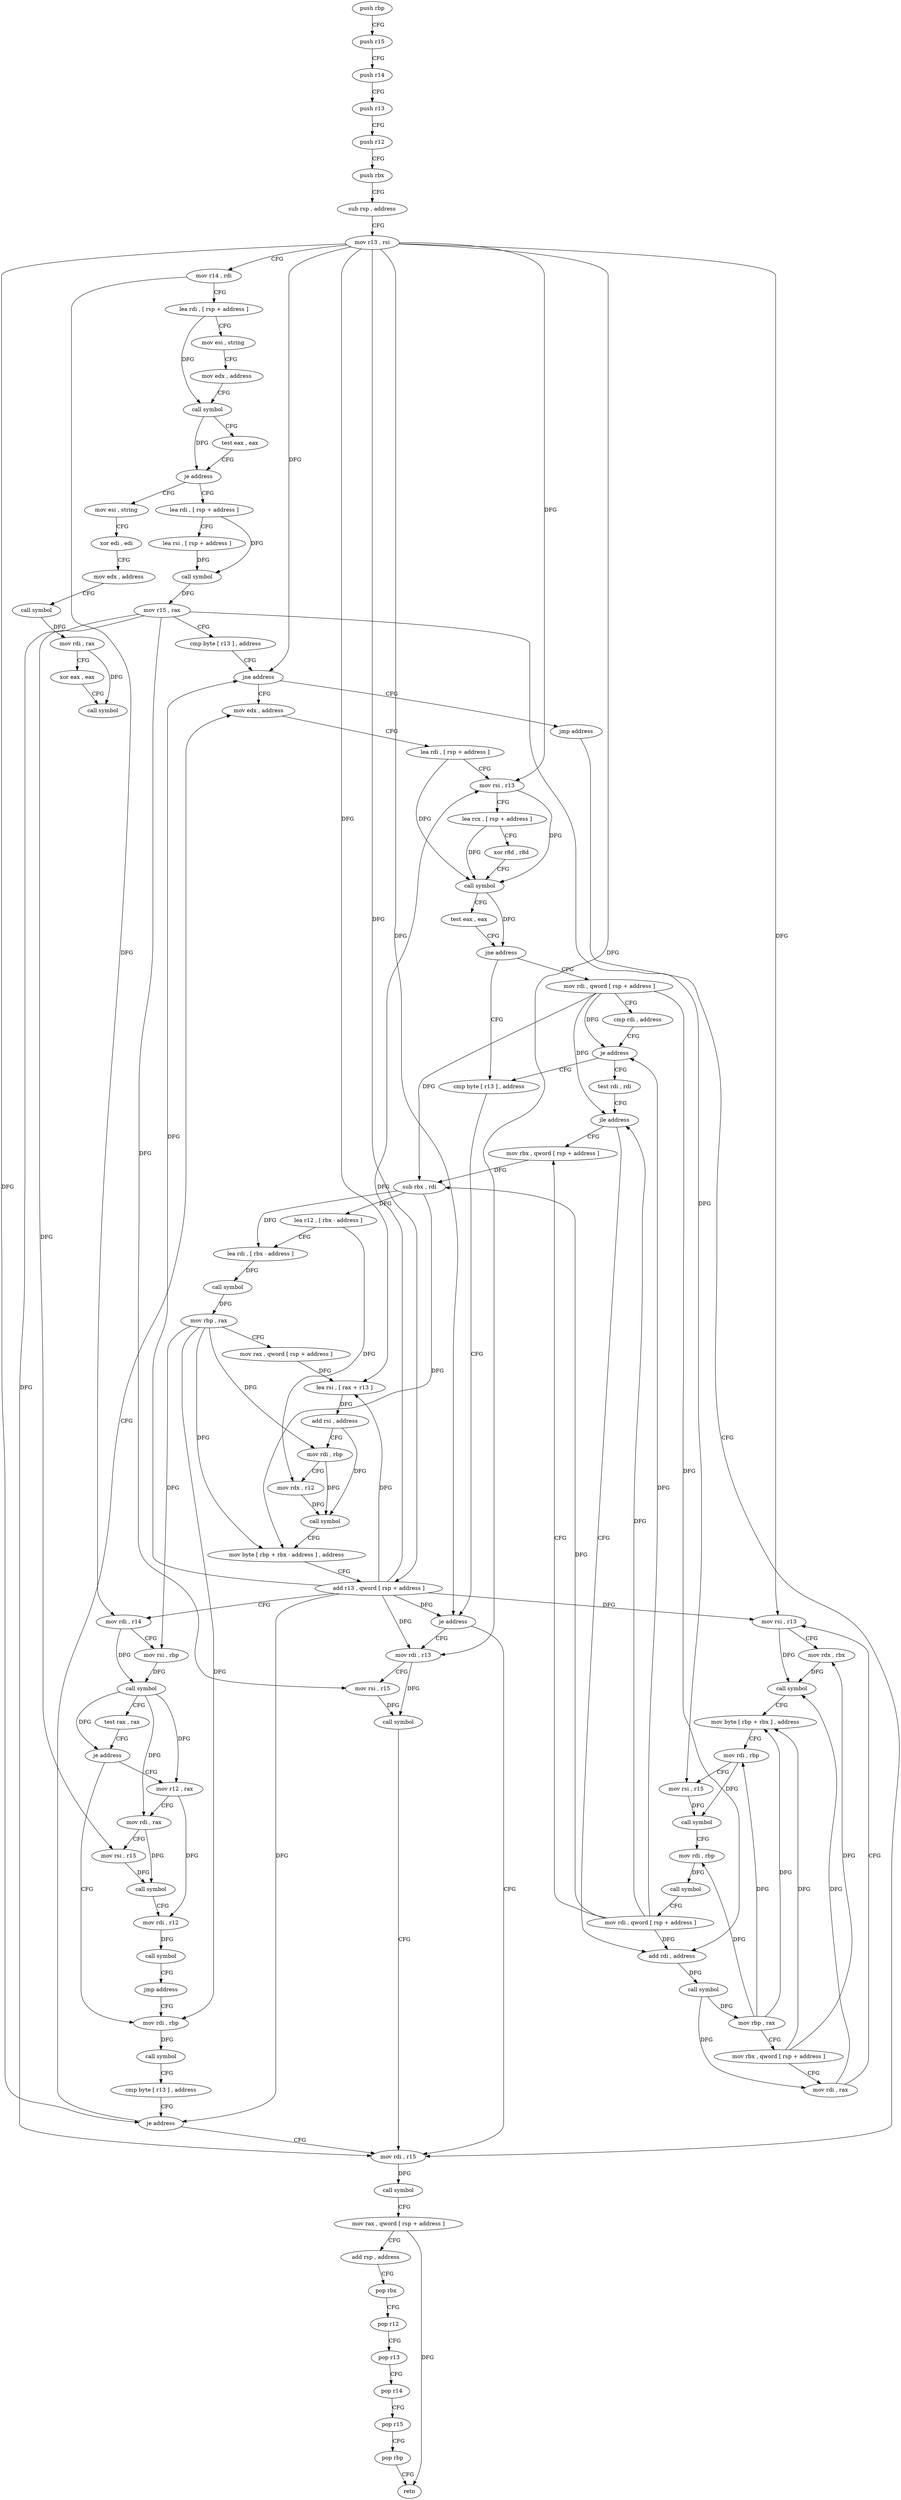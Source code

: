 digraph "func" {
"4214928" [label = "push rbp" ]
"4214929" [label = "push r15" ]
"4214931" [label = "push r14" ]
"4214933" [label = "push r13" ]
"4214935" [label = "push r12" ]
"4214937" [label = "push rbx" ]
"4214938" [label = "sub rsp , address" ]
"4214942" [label = "mov r13 , rsi" ]
"4214945" [label = "mov r14 , rdi" ]
"4214948" [label = "lea rdi , [ rsp + address ]" ]
"4214953" [label = "mov esi , string" ]
"4214958" [label = "mov edx , address" ]
"4214963" [label = "call symbol" ]
"4214968" [label = "test eax , eax" ]
"4214970" [label = "je address" ]
"4214999" [label = "lea rdi , [ rsp + address ]" ]
"4214972" [label = "mov esi , string" ]
"4215004" [label = "lea rsi , [ rsp + address ]" ]
"4215009" [label = "call symbol" ]
"4215014" [label = "mov r15 , rax" ]
"4215017" [label = "cmp byte [ r13 ] , address" ]
"4215022" [label = "jne address" ]
"4215059" [label = "mov edx , address" ]
"4215024" [label = "jmp address" ]
"4214977" [label = "xor edi , edi" ]
"4214979" [label = "mov edx , address" ]
"4214984" [label = "call symbol" ]
"4214989" [label = "mov rdi , rax" ]
"4214992" [label = "xor eax , eax" ]
"4214994" [label = "call symbol" ]
"4215064" [label = "lea rdi , [ rsp + address ]" ]
"4215069" [label = "mov rsi , r13" ]
"4215072" [label = "lea rcx , [ rsp + address ]" ]
"4215077" [label = "xor r8d , r8d" ]
"4215080" [label = "call symbol" ]
"4215085" [label = "test eax , eax" ]
"4215087" [label = "jne address" ]
"4215278" [label = "cmp byte [ r13 ] , address" ]
"4215093" [label = "mov rdi , qword [ rsp + address ]" ]
"4215296" [label = "mov rdi , r15" ]
"4215283" [label = "je address" ]
"4215285" [label = "mov rdi , r13" ]
"4215098" [label = "cmp rdi , address" ]
"4215102" [label = "je address" ]
"4215108" [label = "test rdi , rdi" ]
"4215299" [label = "call symbol" ]
"4215304" [label = "mov rax , qword [ rsp + address ]" ]
"4215309" [label = "add rsp , address" ]
"4215313" [label = "pop rbx" ]
"4215314" [label = "pop r12" ]
"4215316" [label = "pop r13" ]
"4215318" [label = "pop r14" ]
"4215320" [label = "pop r15" ]
"4215322" [label = "pop rbp" ]
"4215323" [label = "retn" ]
"4215288" [label = "mov rsi , r15" ]
"4215291" [label = "call symbol" ]
"4215111" [label = "jle address" ]
"4215173" [label = "mov rbx , qword [ rsp + address ]" ]
"4215113" [label = "add rdi , address" ]
"4215178" [label = "sub rbx , rdi" ]
"4215181" [label = "lea r12 , [ rbx - address ]" ]
"4215185" [label = "lea rdi , [ rbx - address ]" ]
"4215189" [label = "call symbol" ]
"4215194" [label = "mov rbp , rax" ]
"4215197" [label = "mov rax , qword [ rsp + address ]" ]
"4215202" [label = "lea rsi , [ rax + r13 ]" ]
"4215206" [label = "add rsi , address" ]
"4215210" [label = "mov rdi , rbp" ]
"4215213" [label = "mov rdx , r12" ]
"4215216" [label = "call symbol" ]
"4215221" [label = "mov byte [ rbp + rbx - address ] , address" ]
"4215226" [label = "add r13 , qword [ rsp + address ]" ]
"4215231" [label = "mov rdi , r14" ]
"4215234" [label = "mov rsi , rbp" ]
"4215237" [label = "call symbol" ]
"4215242" [label = "test rax , rax" ]
"4215245" [label = "je address" ]
"4215040" [label = "mov rdi , rbp" ]
"4215251" [label = "mov r12 , rax" ]
"4215117" [label = "call symbol" ]
"4215122" [label = "mov rbp , rax" ]
"4215125" [label = "mov rbx , qword [ rsp + address ]" ]
"4215130" [label = "mov rdi , rax" ]
"4215133" [label = "mov rsi , r13" ]
"4215136" [label = "mov rdx , rbx" ]
"4215139" [label = "call symbol" ]
"4215144" [label = "mov byte [ rbp + rbx ] , address" ]
"4215149" [label = "mov rdi , rbp" ]
"4215152" [label = "mov rsi , r15" ]
"4215155" [label = "call symbol" ]
"4215160" [label = "mov rdi , rbp" ]
"4215163" [label = "call symbol" ]
"4215168" [label = "mov rdi , qword [ rsp + address ]" ]
"4215043" [label = "call symbol" ]
"4215048" [label = "cmp byte [ r13 ] , address" ]
"4215053" [label = "je address" ]
"4215254" [label = "mov rdi , rax" ]
"4215257" [label = "mov rsi , r15" ]
"4215260" [label = "call symbol" ]
"4215265" [label = "mov rdi , r12" ]
"4215268" [label = "call symbol" ]
"4215273" [label = "jmp address" ]
"4214928" -> "4214929" [ label = "CFG" ]
"4214929" -> "4214931" [ label = "CFG" ]
"4214931" -> "4214933" [ label = "CFG" ]
"4214933" -> "4214935" [ label = "CFG" ]
"4214935" -> "4214937" [ label = "CFG" ]
"4214937" -> "4214938" [ label = "CFG" ]
"4214938" -> "4214942" [ label = "CFG" ]
"4214942" -> "4214945" [ label = "CFG" ]
"4214942" -> "4215022" [ label = "DFG" ]
"4214942" -> "4215069" [ label = "DFG" ]
"4214942" -> "4215283" [ label = "DFG" ]
"4214942" -> "4215285" [ label = "DFG" ]
"4214942" -> "4215202" [ label = "DFG" ]
"4214942" -> "4215226" [ label = "DFG" ]
"4214942" -> "4215133" [ label = "DFG" ]
"4214942" -> "4215053" [ label = "DFG" ]
"4214945" -> "4214948" [ label = "CFG" ]
"4214945" -> "4215231" [ label = "DFG" ]
"4214948" -> "4214953" [ label = "CFG" ]
"4214948" -> "4214963" [ label = "DFG" ]
"4214953" -> "4214958" [ label = "CFG" ]
"4214958" -> "4214963" [ label = "CFG" ]
"4214963" -> "4214968" [ label = "CFG" ]
"4214963" -> "4214970" [ label = "DFG" ]
"4214968" -> "4214970" [ label = "CFG" ]
"4214970" -> "4214999" [ label = "CFG" ]
"4214970" -> "4214972" [ label = "CFG" ]
"4214999" -> "4215004" [ label = "CFG" ]
"4214999" -> "4215009" [ label = "DFG" ]
"4214972" -> "4214977" [ label = "CFG" ]
"4215004" -> "4215009" [ label = "DFG" ]
"4215009" -> "4215014" [ label = "DFG" ]
"4215014" -> "4215017" [ label = "CFG" ]
"4215014" -> "4215296" [ label = "DFG" ]
"4215014" -> "4215288" [ label = "DFG" ]
"4215014" -> "4215152" [ label = "DFG" ]
"4215014" -> "4215257" [ label = "DFG" ]
"4215017" -> "4215022" [ label = "CFG" ]
"4215022" -> "4215059" [ label = "CFG" ]
"4215022" -> "4215024" [ label = "CFG" ]
"4215059" -> "4215064" [ label = "CFG" ]
"4215024" -> "4215296" [ label = "CFG" ]
"4214977" -> "4214979" [ label = "CFG" ]
"4214979" -> "4214984" [ label = "CFG" ]
"4214984" -> "4214989" [ label = "DFG" ]
"4214989" -> "4214992" [ label = "CFG" ]
"4214989" -> "4214994" [ label = "DFG" ]
"4214992" -> "4214994" [ label = "CFG" ]
"4215064" -> "4215069" [ label = "CFG" ]
"4215064" -> "4215080" [ label = "DFG" ]
"4215069" -> "4215072" [ label = "CFG" ]
"4215069" -> "4215080" [ label = "DFG" ]
"4215072" -> "4215077" [ label = "CFG" ]
"4215072" -> "4215080" [ label = "DFG" ]
"4215077" -> "4215080" [ label = "CFG" ]
"4215080" -> "4215085" [ label = "CFG" ]
"4215080" -> "4215087" [ label = "DFG" ]
"4215085" -> "4215087" [ label = "CFG" ]
"4215087" -> "4215278" [ label = "CFG" ]
"4215087" -> "4215093" [ label = "CFG" ]
"4215278" -> "4215283" [ label = "CFG" ]
"4215093" -> "4215098" [ label = "CFG" ]
"4215093" -> "4215102" [ label = "DFG" ]
"4215093" -> "4215111" [ label = "DFG" ]
"4215093" -> "4215178" [ label = "DFG" ]
"4215093" -> "4215113" [ label = "DFG" ]
"4215296" -> "4215299" [ label = "DFG" ]
"4215283" -> "4215296" [ label = "CFG" ]
"4215283" -> "4215285" [ label = "CFG" ]
"4215285" -> "4215288" [ label = "CFG" ]
"4215285" -> "4215291" [ label = "DFG" ]
"4215098" -> "4215102" [ label = "CFG" ]
"4215102" -> "4215278" [ label = "CFG" ]
"4215102" -> "4215108" [ label = "CFG" ]
"4215108" -> "4215111" [ label = "CFG" ]
"4215299" -> "4215304" [ label = "CFG" ]
"4215304" -> "4215309" [ label = "CFG" ]
"4215304" -> "4215323" [ label = "DFG" ]
"4215309" -> "4215313" [ label = "CFG" ]
"4215313" -> "4215314" [ label = "CFG" ]
"4215314" -> "4215316" [ label = "CFG" ]
"4215316" -> "4215318" [ label = "CFG" ]
"4215318" -> "4215320" [ label = "CFG" ]
"4215320" -> "4215322" [ label = "CFG" ]
"4215322" -> "4215323" [ label = "CFG" ]
"4215288" -> "4215291" [ label = "DFG" ]
"4215291" -> "4215296" [ label = "CFG" ]
"4215111" -> "4215173" [ label = "CFG" ]
"4215111" -> "4215113" [ label = "CFG" ]
"4215173" -> "4215178" [ label = "DFG" ]
"4215113" -> "4215117" [ label = "DFG" ]
"4215178" -> "4215181" [ label = "DFG" ]
"4215178" -> "4215185" [ label = "DFG" ]
"4215178" -> "4215221" [ label = "DFG" ]
"4215181" -> "4215185" [ label = "CFG" ]
"4215181" -> "4215213" [ label = "DFG" ]
"4215185" -> "4215189" [ label = "DFG" ]
"4215189" -> "4215194" [ label = "DFG" ]
"4215194" -> "4215197" [ label = "CFG" ]
"4215194" -> "4215210" [ label = "DFG" ]
"4215194" -> "4215221" [ label = "DFG" ]
"4215194" -> "4215234" [ label = "DFG" ]
"4215194" -> "4215040" [ label = "DFG" ]
"4215197" -> "4215202" [ label = "DFG" ]
"4215202" -> "4215206" [ label = "DFG" ]
"4215206" -> "4215210" [ label = "CFG" ]
"4215206" -> "4215216" [ label = "DFG" ]
"4215210" -> "4215213" [ label = "CFG" ]
"4215210" -> "4215216" [ label = "DFG" ]
"4215213" -> "4215216" [ label = "DFG" ]
"4215216" -> "4215221" [ label = "CFG" ]
"4215221" -> "4215226" [ label = "CFG" ]
"4215226" -> "4215231" [ label = "CFG" ]
"4215226" -> "4215022" [ label = "DFG" ]
"4215226" -> "4215069" [ label = "DFG" ]
"4215226" -> "4215283" [ label = "DFG" ]
"4215226" -> "4215285" [ label = "DFG" ]
"4215226" -> "4215202" [ label = "DFG" ]
"4215226" -> "4215133" [ label = "DFG" ]
"4215226" -> "4215053" [ label = "DFG" ]
"4215231" -> "4215234" [ label = "CFG" ]
"4215231" -> "4215237" [ label = "DFG" ]
"4215234" -> "4215237" [ label = "DFG" ]
"4215237" -> "4215242" [ label = "CFG" ]
"4215237" -> "4215245" [ label = "DFG" ]
"4215237" -> "4215251" [ label = "DFG" ]
"4215237" -> "4215254" [ label = "DFG" ]
"4215242" -> "4215245" [ label = "CFG" ]
"4215245" -> "4215040" [ label = "CFG" ]
"4215245" -> "4215251" [ label = "CFG" ]
"4215040" -> "4215043" [ label = "DFG" ]
"4215251" -> "4215254" [ label = "CFG" ]
"4215251" -> "4215265" [ label = "DFG" ]
"4215117" -> "4215122" [ label = "DFG" ]
"4215117" -> "4215130" [ label = "DFG" ]
"4215122" -> "4215125" [ label = "CFG" ]
"4215122" -> "4215144" [ label = "DFG" ]
"4215122" -> "4215149" [ label = "DFG" ]
"4215122" -> "4215160" [ label = "DFG" ]
"4215125" -> "4215130" [ label = "CFG" ]
"4215125" -> "4215136" [ label = "DFG" ]
"4215125" -> "4215144" [ label = "DFG" ]
"4215130" -> "4215133" [ label = "CFG" ]
"4215130" -> "4215139" [ label = "DFG" ]
"4215133" -> "4215136" [ label = "CFG" ]
"4215133" -> "4215139" [ label = "DFG" ]
"4215136" -> "4215139" [ label = "DFG" ]
"4215139" -> "4215144" [ label = "CFG" ]
"4215144" -> "4215149" [ label = "CFG" ]
"4215149" -> "4215152" [ label = "CFG" ]
"4215149" -> "4215155" [ label = "DFG" ]
"4215152" -> "4215155" [ label = "DFG" ]
"4215155" -> "4215160" [ label = "CFG" ]
"4215160" -> "4215163" [ label = "DFG" ]
"4215163" -> "4215168" [ label = "CFG" ]
"4215168" -> "4215173" [ label = "CFG" ]
"4215168" -> "4215102" [ label = "DFG" ]
"4215168" -> "4215111" [ label = "DFG" ]
"4215168" -> "4215178" [ label = "DFG" ]
"4215168" -> "4215113" [ label = "DFG" ]
"4215043" -> "4215048" [ label = "CFG" ]
"4215048" -> "4215053" [ label = "CFG" ]
"4215053" -> "4215296" [ label = "CFG" ]
"4215053" -> "4215059" [ label = "CFG" ]
"4215254" -> "4215257" [ label = "CFG" ]
"4215254" -> "4215260" [ label = "DFG" ]
"4215257" -> "4215260" [ label = "DFG" ]
"4215260" -> "4215265" [ label = "CFG" ]
"4215265" -> "4215268" [ label = "DFG" ]
"4215268" -> "4215273" [ label = "CFG" ]
"4215273" -> "4215040" [ label = "CFG" ]
}
